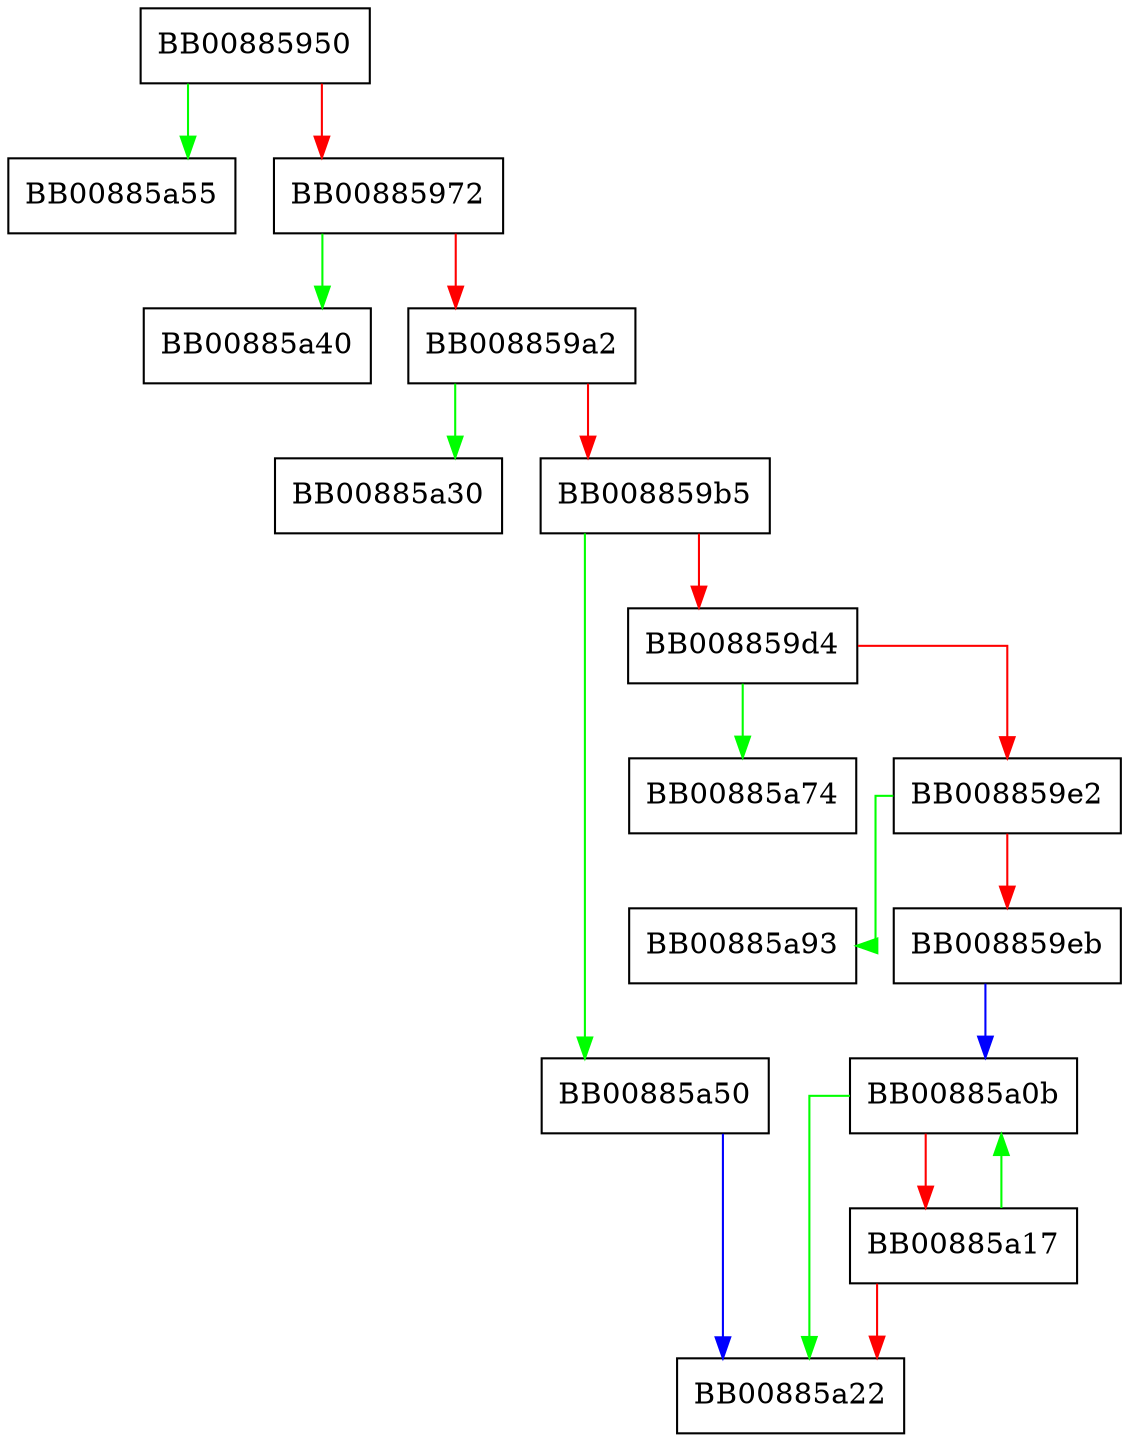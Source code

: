 digraph mremap_chunk {
  node [shape="box"];
  graph [splines=ortho];
  BB00885950 -> BB00885a55 [color="green"];
  BB00885950 -> BB00885972 [color="red"];
  BB00885972 -> BB00885a40 [color="green"];
  BB00885972 -> BB008859a2 [color="red"];
  BB008859a2 -> BB00885a30 [color="green"];
  BB008859a2 -> BB008859b5 [color="red"];
  BB008859b5 -> BB00885a50 [color="green"];
  BB008859b5 -> BB008859d4 [color="red"];
  BB008859d4 -> BB00885a74 [color="green"];
  BB008859d4 -> BB008859e2 [color="red"];
  BB008859e2 -> BB00885a93 [color="green"];
  BB008859e2 -> BB008859eb [color="red"];
  BB008859eb -> BB00885a0b [color="blue"];
  BB00885a0b -> BB00885a22 [color="green"];
  BB00885a0b -> BB00885a17 [color="red"];
  BB00885a17 -> BB00885a0b [color="green"];
  BB00885a17 -> BB00885a22 [color="red"];
  BB00885a50 -> BB00885a22 [color="blue"];
}